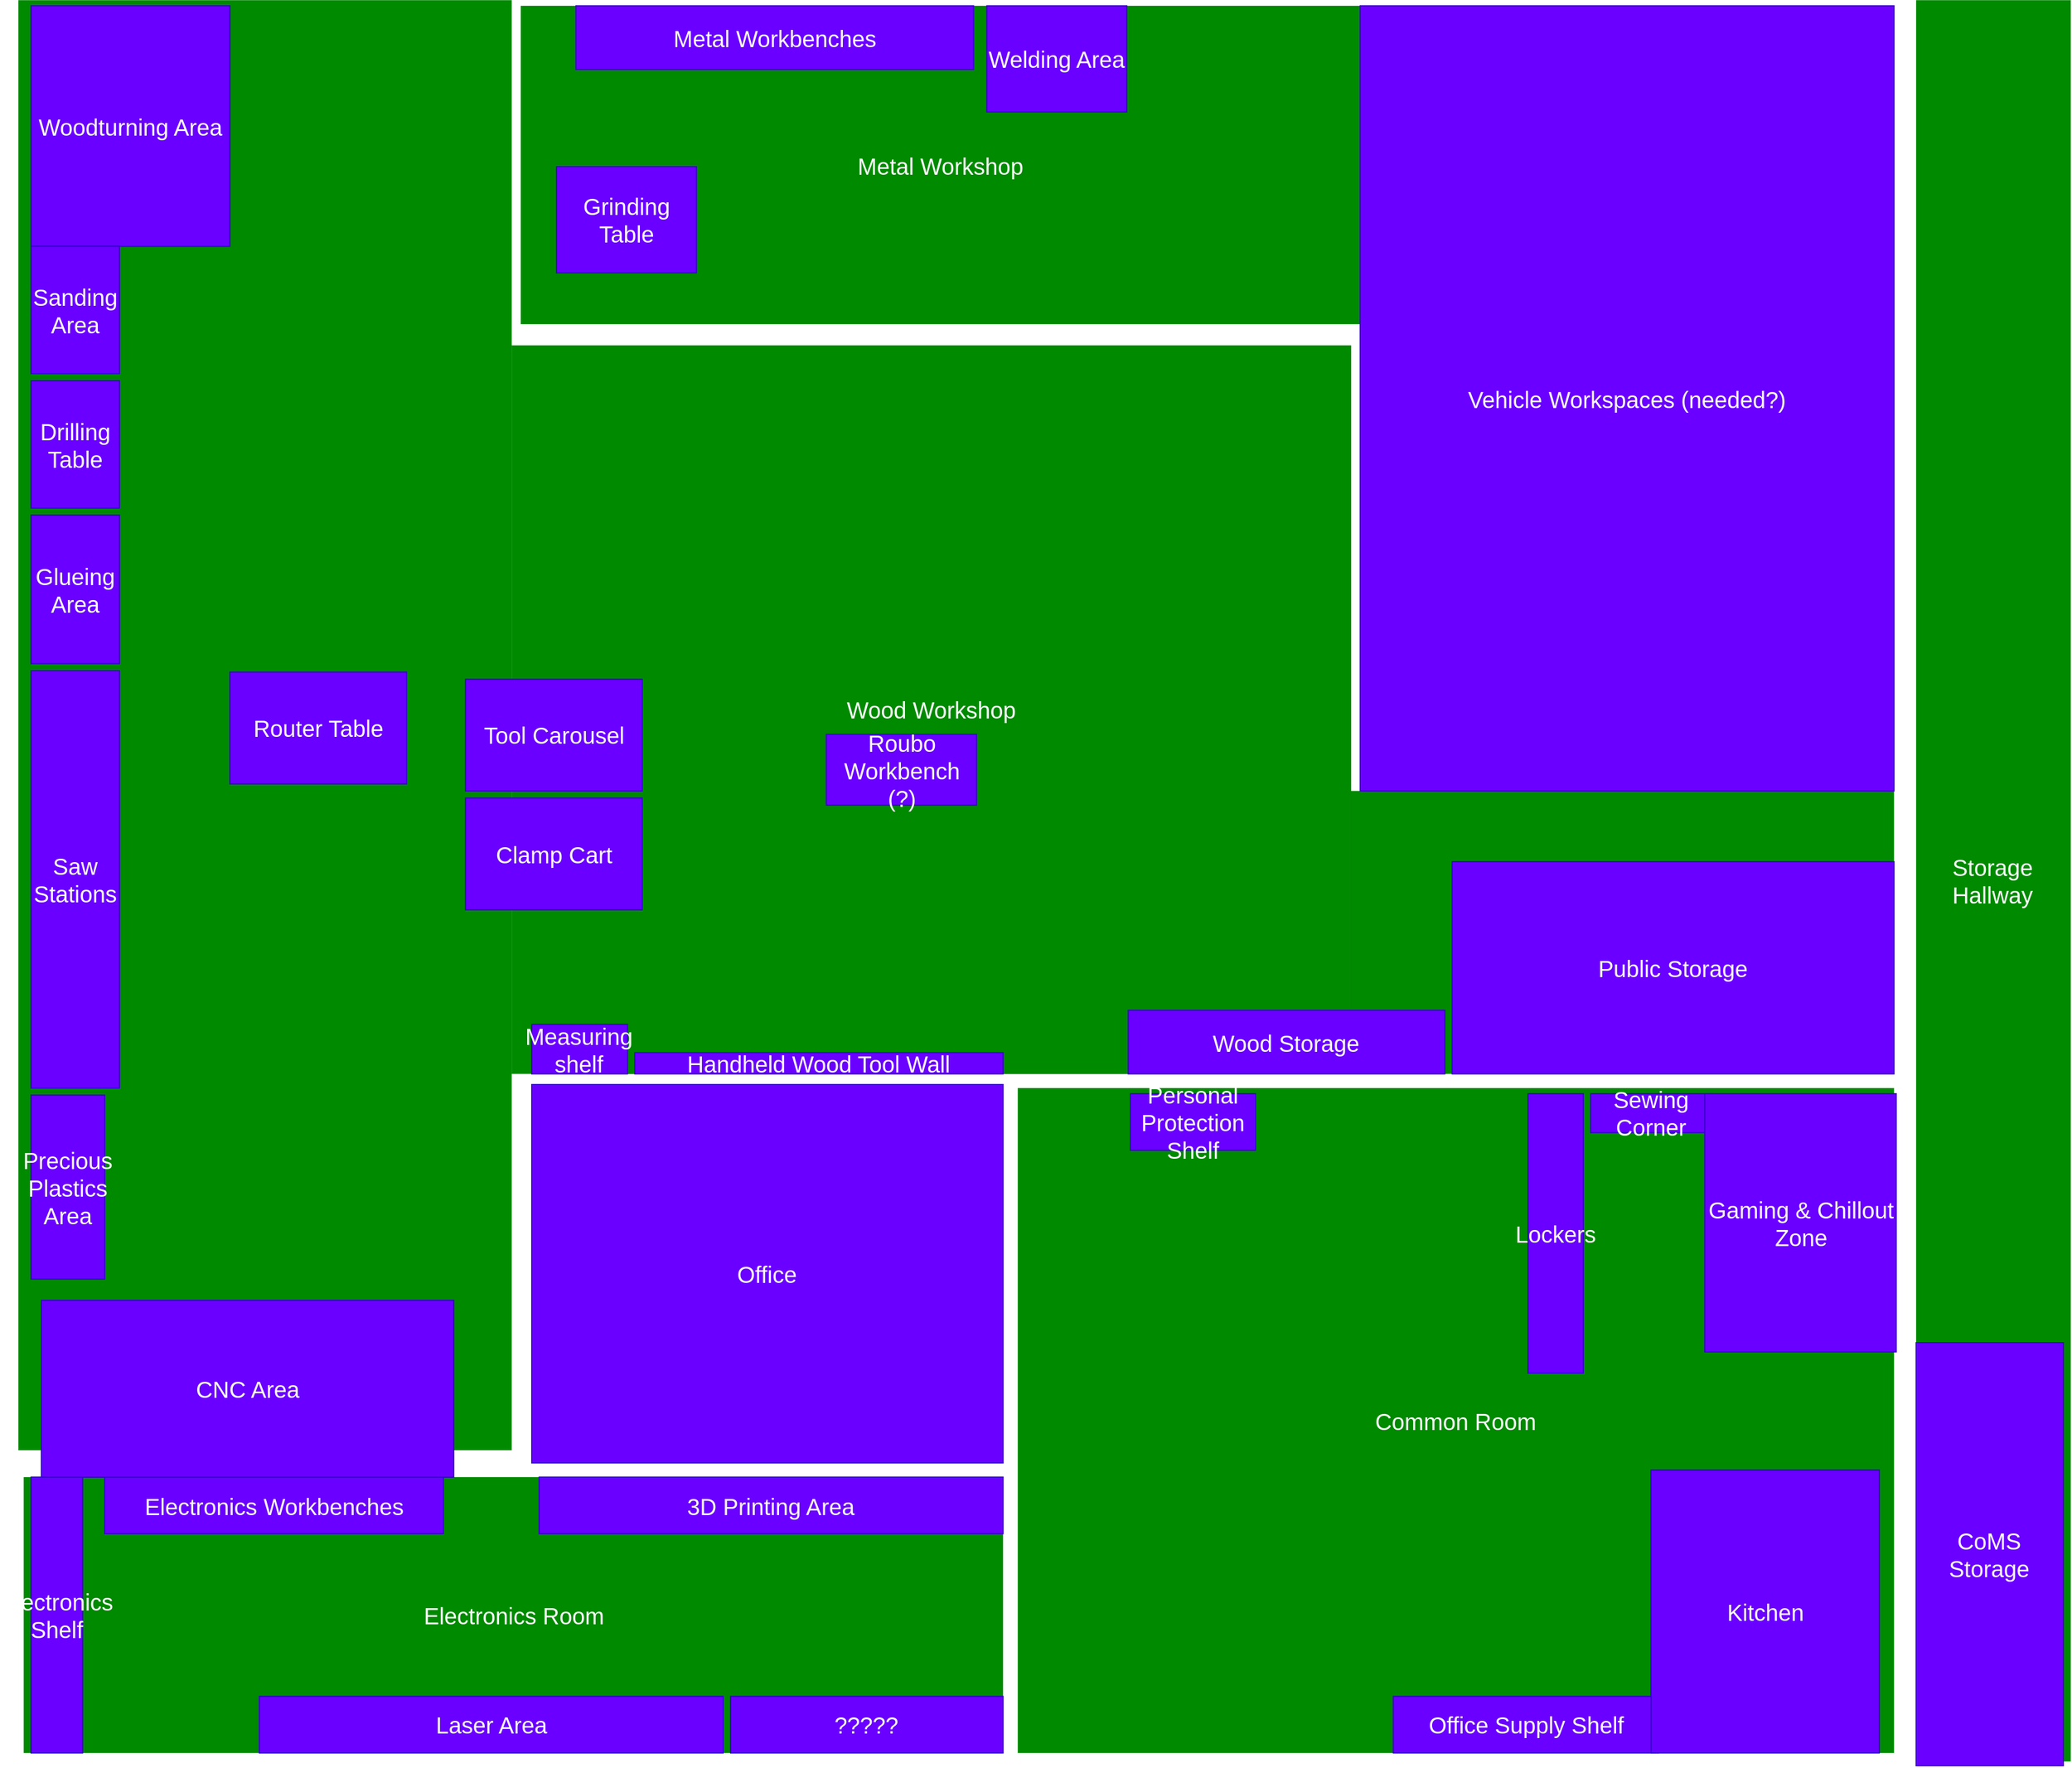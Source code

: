<mxfile version="20.1.1" type="github">
  <diagram id="Z9USFGTLJIX7_FAzGUqJ" name="Page-1">
    <mxGraphModel dx="2920" dy="3962" grid="0" gridSize="10" guides="1" tooltips="1" connect="1" arrows="1" fold="1" page="1" pageScale="1" pageWidth="827" pageHeight="1169" math="0" shadow="0">
      <root>
        <mxCell id="0" />
        <mxCell id="1" parent="0" />
        <mxCell id="dVGMr21RCzNyEH1sTANa-41" value="Metal Workshop" style="rounded=0;whiteSpace=wrap;html=1;fillColor=#008a00;fontColor=#ffffff;fontSize=20;strokeColor=none;" parent="1" vertex="1">
          <mxGeometry x="-332.118" y="-1016.934" width="730.049" height="276.898" as="geometry" />
        </mxCell>
        <mxCell id="dVGMr21RCzNyEH1sTANa-31" value="Storage Hallway" style="rounded=0;whiteSpace=wrap;html=1;fillColor=#008a00;fontColor=#ffffff;fontSize=20;strokeColor=none;" parent="1" vertex="1">
          <mxGeometry x="881.429" y="-1021.857" width="134.483" height="1532.17" as="geometry" />
        </mxCell>
        <mxCell id="dVGMr21RCzNyEH1sTANa-30" value="Common Room" style="rounded=0;whiteSpace=wrap;html=1;fillColor=#008a00;fontColor=#ffffff;fontSize=20;strokeColor=none;" parent="1" vertex="1">
          <mxGeometry x="100.148" y="-75.48" width="762.069" height="578.409" as="geometry" />
        </mxCell>
        <mxCell id="dVGMr21RCzNyEH1sTANa-29" value="Electronics Room" style="rounded=0;whiteSpace=wrap;html=1;fillColor=#008a00;fontColor=#ffffff;fontSize=20;strokeColor=none;" parent="1" vertex="1">
          <mxGeometry x="-764.384" y="262.951" width="851.724" height="239.978" as="geometry" />
        </mxCell>
        <mxCell id="dVGMr21RCzNyEH1sTANa-27" value="Woodturning Area" style="rounded=0;whiteSpace=wrap;html=1;fillColor=#008a00;fontColor=#ffffff;fontSize=20;strokeColor=none;" parent="1" vertex="1">
          <mxGeometry x="-258.473" y="-333.919" width="1120.69" height="246.132" as="geometry" />
        </mxCell>
        <mxCell id="dVGMr21RCzNyEH1sTANa-26" value="Wood Workshop" style="rounded=0;whiteSpace=wrap;html=1;fillColor=#008a00;fontColor=#ffffff;fontSize=20;strokeColor=none;" parent="1" vertex="1">
          <mxGeometry x="-339.94" y="-721.579" width="730.049" height="633.789" as="geometry" />
        </mxCell>
        <mxCell id="dVGMr21RCzNyEH1sTANa-25" value="" style="rounded=0;whiteSpace=wrap;html=1;fillColor=#008a00;fontColor=#ffffff;fontSize=20;strokeColor=none;" parent="1" vertex="1">
          <mxGeometry x="-769.004" y="-1021.854" width="429.064" height="1261.425" as="geometry" />
        </mxCell>
        <mxCell id="dVGMr21RCzNyEH1sTANa-2" value="Welding Area" style="rounded=0;whiteSpace=wrap;html=1;fillColor=#6a00ff;strokeColor=#3700CC;fontColor=#ffffff;fontSize=20;" parent="1" vertex="1">
          <mxGeometry x="73.251" y="-1016.934" width="121.675" height="92.299" as="geometry" />
        </mxCell>
        <mxCell id="dVGMr21RCzNyEH1sTANa-3" value="CoMS Storage" style="rounded=0;whiteSpace=wrap;html=1;fillColor=#6a00ff;strokeColor=#3700CC;fontColor=#ffffff;fontSize=20;" parent="1" vertex="1">
          <mxGeometry x="881.429" y="146.038" width="128.079" height="367.967" as="geometry" />
        </mxCell>
        <mxCell id="dVGMr21RCzNyEH1sTANa-4" value="Public Storage" style="rounded=0;whiteSpace=wrap;html=1;fillColor=#6a00ff;strokeColor=#3700CC;fontColor=#ffffff;fontSize=20;" parent="1" vertex="1">
          <mxGeometry x="477.98" y="-272.386" width="384.236" height="184.599" as="geometry" />
        </mxCell>
        <mxCell id="dVGMr21RCzNyEH1sTANa-5" value="Wood Storage" style="rounded=0;whiteSpace=wrap;html=1;fillColor=#6a00ff;strokeColor=#3700CC;fontColor=#ffffff;fontSize=20;" parent="1" vertex="1">
          <mxGeometry x="196.207" y="-143.167" width="275.369" height="55.38" as="geometry" />
        </mxCell>
        <mxCell id="dVGMr21RCzNyEH1sTANa-6" value="Handheld Wood Tool Wall" style="rounded=0;whiteSpace=wrap;html=1;fillColor=#6a00ff;strokeColor=#3700CC;fontColor=#ffffff;fontSize=20;" parent="1" vertex="1">
          <mxGeometry x="-232.857" y="-106.247" width="320.197" height="18.46" as="geometry" />
        </mxCell>
        <mxCell id="dVGMr21RCzNyEH1sTANa-7" value="&lt;font style=&quot;font-size: 20px;&quot;&gt;Measuring shelf&lt;/font&gt;" style="rounded=0;whiteSpace=wrap;html=1;fillColor=#6a00ff;strokeColor=#3700CC;fontColor=#ffffff;fontSize=20;" parent="1" vertex="1">
          <mxGeometry x="-322.512" y="-130.86" width="83.251" height="43.073" as="geometry" />
        </mxCell>
        <mxCell id="dVGMr21RCzNyEH1sTANa-8" value="&lt;font style=&quot;font-size: 20px;&quot;&gt;Roubo Workbench (?)&lt;/font&gt;" style="rounded=0;whiteSpace=wrap;html=1;fillColor=#6a00ff;strokeColor=#3700CC;fontColor=#ffffff;fontSize=20;" parent="1" vertex="1">
          <mxGeometry x="-66.355" y="-383.145" width="130.64" height="61.533" as="geometry" />
        </mxCell>
        <mxCell id="dVGMr21RCzNyEH1sTANa-9" value="&lt;font style=&quot;font-size: 20px;&quot;&gt;CNC Area&lt;/font&gt;" style="rounded=0;whiteSpace=wrap;html=1;fillColor=#6a00ff;strokeColor=#3700CC;fontColor=#ffffff;fontSize=20;" parent="1" vertex="1">
          <mxGeometry x="-749.0" y="109.152" width="358.621" height="153.832" as="geometry" />
        </mxCell>
        <mxCell id="dVGMr21RCzNyEH1sTANa-10" value="&lt;font style=&quot;font-size: 20px;&quot;&gt;Precious Plastics Area&lt;/font&gt;" style="rounded=0;whiteSpace=wrap;html=1;fillColor=#6a00ff;strokeColor=#3700CC;fontColor=#ffffff;fontSize=20;" parent="1" vertex="1">
          <mxGeometry x="-757.98" y="-69.327" width="64.039" height="159.986" as="geometry" />
        </mxCell>
        <mxCell id="dVGMr21RCzNyEH1sTANa-11" value="&lt;font style=&quot;font-size: 20px;&quot;&gt;Office&lt;/font&gt;" style="rounded=0;whiteSpace=wrap;html=1;fillColor=#6a00ff;strokeColor=#3700CC;fontColor=#ffffff;fontSize=20;" parent="1" vertex="1">
          <mxGeometry x="-322.512" y="-78.557" width="409.852" height="329.201" as="geometry" />
        </mxCell>
        <mxCell id="dVGMr21RCzNyEH1sTANa-12" value="&lt;font style=&quot;font-size: 20px;&quot;&gt;3D Printing Area&lt;/font&gt;" style="rounded=0;whiteSpace=wrap;html=1;fillColor=#6a00ff;strokeColor=#3700CC;fontColor=#ffffff;fontSize=20;" parent="1" vertex="1">
          <mxGeometry x="-316.108" y="262.951" width="403.448" height="49.226" as="geometry" />
        </mxCell>
        <mxCell id="dVGMr21RCzNyEH1sTANa-13" value="&lt;font style=&quot;font-size: 20px;&quot;&gt;Laser Area&lt;/font&gt;" style="rounded=0;whiteSpace=wrap;html=1;fillColor=#6a00ff;strokeColor=#3700CC;fontColor=#ffffff;fontSize=20;" parent="1" vertex="1">
          <mxGeometry x="-559.458" y="453.703" width="403.448" height="49.226" as="geometry" />
        </mxCell>
        <mxCell id="dVGMr21RCzNyEH1sTANa-14" value="&lt;font style=&quot;font-size: 20px;&quot;&gt;Electronics Workbenches&lt;/font&gt;" style="rounded=0;whiteSpace=wrap;html=1;fillColor=#6a00ff;strokeColor=#3700CC;fontColor=#ffffff;fontSize=20;" parent="1" vertex="1">
          <mxGeometry x="-693.941" y="262.951" width="294.581" height="49.226" as="geometry" />
        </mxCell>
        <mxCell id="dVGMr21RCzNyEH1sTANa-15" value="&lt;font style=&quot;font-size: 20px;&quot;&gt;Electronics Shelf&lt;/font&gt;" style="rounded=0;whiteSpace=wrap;html=1;fillColor=#6a00ff;strokeColor=#3700CC;fontColor=#ffffff;fontSize=20;" parent="1" vertex="1">
          <mxGeometry x="-757.98" y="262.951" width="44.828" height="239.978" as="geometry" />
        </mxCell>
        <mxCell id="dVGMr21RCzNyEH1sTANa-16" value="&lt;font style=&quot;font-size: 20px;&quot;&gt;?????&lt;/font&gt;" style="rounded=0;whiteSpace=wrap;html=1;fillColor=#6a00ff;strokeColor=#3700CC;fontColor=#ffffff;fontSize=20;" parent="1" vertex="1">
          <mxGeometry x="-149.606" y="453.703" width="236.946" height="49.226" as="geometry" />
        </mxCell>
        <mxCell id="dVGMr21RCzNyEH1sTANa-17" value="Office Supply Shelf" style="rounded=0;whiteSpace=wrap;html=1;fillColor=#6a00ff;strokeColor=#3700CC;fontColor=#ffffff;fontSize=20;" parent="1" vertex="1">
          <mxGeometry x="426.749" y="453.703" width="230.542" height="49.226" as="geometry" />
        </mxCell>
        <mxCell id="dVGMr21RCzNyEH1sTANa-18" value="Personal Protection Shelf" style="rounded=0;whiteSpace=wrap;html=1;fillColor=#6a00ff;strokeColor=#3700CC;fontColor=#ffffff;fontSize=20;" parent="1" vertex="1">
          <mxGeometry x="198.128" y="-70.558" width="108.867" height="49.226" as="geometry" />
        </mxCell>
        <mxCell id="dVGMr21RCzNyEH1sTANa-19" value="Lockers" style="rounded=0;whiteSpace=wrap;html=1;fillColor=#6a00ff;strokeColor=#3700CC;fontColor=#ffffff;fontSize=20;" parent="1" vertex="1">
          <mxGeometry x="543.941" y="-70.558" width="48.03" height="243.055" as="geometry" />
        </mxCell>
        <mxCell id="dVGMr21RCzNyEH1sTANa-20" value="Sewing Corner" style="rounded=0;whiteSpace=wrap;html=1;fillColor=#6a00ff;strokeColor=#3700CC;fontColor=#ffffff;fontSize=20;" parent="1" vertex="1">
          <mxGeometry x="598.374" y="-70.558" width="105.665" height="33.843" as="geometry" />
        </mxCell>
        <mxCell id="dVGMr21RCzNyEH1sTANa-21" value="Gaming &amp;amp; Chillout Zone" style="rounded=0;whiteSpace=wrap;html=1;fillColor=#6a00ff;strokeColor=#3700CC;fontColor=#ffffff;fontSize=20;" parent="1" vertex="1">
          <mxGeometry x="697.635" y="-70.558" width="166.502" height="224.595" as="geometry" />
        </mxCell>
        <mxCell id="dVGMr21RCzNyEH1sTANa-22" value="Kitchen" style="rounded=0;whiteSpace=wrap;html=1;fillColor=#6a00ff;strokeColor=#3700CC;fontColor=#ffffff;fontSize=20;" parent="1" vertex="1">
          <mxGeometry x="650.887" y="256.797" width="198.522" height="246.132" as="geometry" />
        </mxCell>
        <mxCell id="dVGMr21RCzNyEH1sTANa-23" value="Vehicle Workspaces (needed?)" style="rounded=0;whiteSpace=wrap;html=1;fillColor=#6a00ff;strokeColor=#3700CC;fontColor=#ffffff;fontSize=20;" parent="1" vertex="1">
          <mxGeometry x="397.931" y="-1016.934" width="464.286" height="683.015" as="geometry" />
        </mxCell>
        <mxCell id="dVGMr21RCzNyEH1sTANa-24" value="Woodturning Area" style="rounded=0;whiteSpace=wrap;html=1;fillColor=#6a00ff;strokeColor=#3700CC;fontColor=#ffffff;fontSize=20;" parent="1" vertex="1">
          <mxGeometry x="-757.98" y="-1016.934" width="172.906" height="209.212" as="geometry" />
        </mxCell>
        <mxCell id="dVGMr21RCzNyEH1sTANa-33" value="Sanding Area" style="rounded=0;whiteSpace=wrap;html=1;fillColor=#6a00ff;strokeColor=#3700CC;fontColor=#ffffff;fontSize=20;" parent="1" vertex="1">
          <mxGeometry x="-757.98" y="-807.722" width="76.847" height="110.759" as="geometry" />
        </mxCell>
        <mxCell id="dVGMr21RCzNyEH1sTANa-34" value="Drilling Table" style="rounded=0;whiteSpace=wrap;html=1;fillColor=#6a00ff;strokeColor=#3700CC;fontColor=#ffffff;fontSize=20;" parent="1" vertex="1">
          <mxGeometry x="-757.98" y="-690.81" width="76.847" height="110.759" as="geometry" />
        </mxCell>
        <mxCell id="dVGMr21RCzNyEH1sTANa-35" value="Glueing Area" style="rounded=0;whiteSpace=wrap;html=1;fillColor=#6a00ff;strokeColor=#3700CC;fontColor=#ffffff;fontSize=20;" parent="1" vertex="1">
          <mxGeometry x="-757.98" y="-573.897" width="76.847" height="129.219" as="geometry" />
        </mxCell>
        <mxCell id="dVGMr21RCzNyEH1sTANa-36" value="Saw Stations" style="rounded=0;whiteSpace=wrap;html=1;fillColor=#6a00ff;strokeColor=#3700CC;fontColor=#ffffff;fontSize=20;" parent="1" vertex="1">
          <mxGeometry x="-757.98" y="-438.525" width="76.847" height="363.044" as="geometry" />
        </mxCell>
        <mxCell id="dVGMr21RCzNyEH1sTANa-37" value="Router Table" style="rounded=0;whiteSpace=wrap;html=1;fillColor=#6a00ff;strokeColor=#3700CC;fontColor=#ffffff;fontSize=20;" parent="1" vertex="1">
          <mxGeometry x="-585.074" y="-437.294" width="153.695" height="97.222" as="geometry" />
        </mxCell>
        <mxCell id="dVGMr21RCzNyEH1sTANa-38" value="Tool Carousel" style="rounded=0;whiteSpace=wrap;html=1;fillColor=#6a00ff;strokeColor=#3700CC;fontColor=#ffffff;fontSize=20;" parent="1" vertex="1">
          <mxGeometry x="-380.148" y="-431.141" width="153.695" height="97.222" as="geometry" />
        </mxCell>
        <mxCell id="dVGMr21RCzNyEH1sTANa-39" value="Clamp Cart" style="rounded=0;whiteSpace=wrap;html=1;fillColor=#6a00ff;strokeColor=#3700CC;fontColor=#ffffff;fontSize=20;" parent="1" vertex="1">
          <mxGeometry x="-380.148" y="-327.765" width="153.695" height="97.222" as="geometry" />
        </mxCell>
        <mxCell id="dVGMr21RCzNyEH1sTANa-40" value="Metal Workbenches" style="rounded=0;whiteSpace=wrap;html=1;fillColor=#6a00ff;strokeColor=#3700CC;fontColor=#ffffff;fontSize=20;" parent="1" vertex="1">
          <mxGeometry x="-284.089" y="-1016.934" width="345.813" height="55.38" as="geometry" />
        </mxCell>
        <mxCell id="oTyNJwHOFDVlNZPdW_3h-4" value="Grinding Table " style="rounded=0;whiteSpace=wrap;html=1;fillColor=#6a00ff;strokeColor=#3700CC;fontColor=#ffffff;fontSize=20;" vertex="1" parent="1">
          <mxGeometry x="-300.999" y="-877.004" width="121.675" height="92.299" as="geometry" />
        </mxCell>
      </root>
    </mxGraphModel>
  </diagram>
</mxfile>

